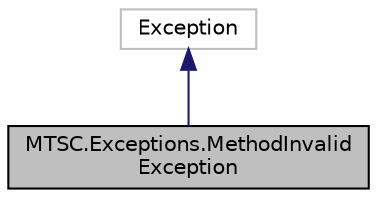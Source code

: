 digraph "MTSC.Exceptions.MethodInvalidException"
{
 // LATEX_PDF_SIZE
  edge [fontname="Helvetica",fontsize="10",labelfontname="Helvetica",labelfontsize="10"];
  node [fontname="Helvetica",fontsize="10",shape=record];
  Node0 [label="MTSC.Exceptions.MethodInvalid\lException",height=0.2,width=0.4,color="black", fillcolor="grey75", style="filled", fontcolor="black",tooltip="Invalid HTTP Method Exception."];
  Node1 -> Node0 [dir="back",color="midnightblue",fontsize="10",style="solid",fontname="Helvetica"];
  Node1 [label="Exception",height=0.2,width=0.4,color="grey75", fillcolor="white", style="filled",tooltip=" "];
}
